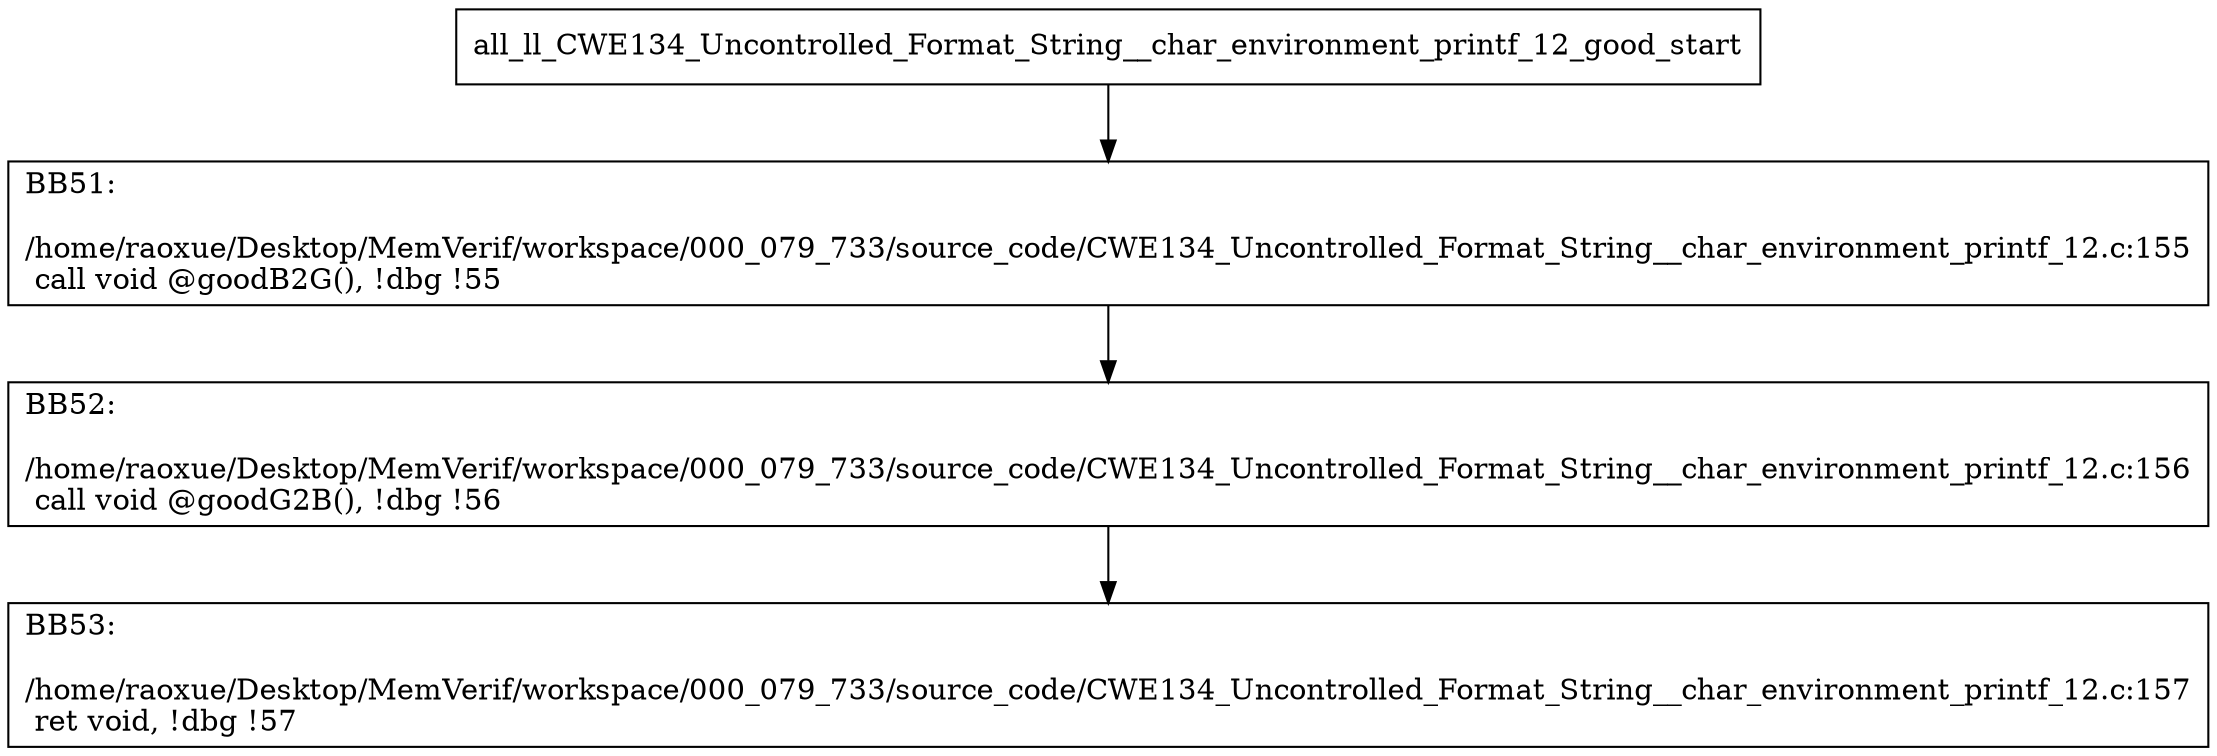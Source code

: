digraph "CFG for'all_ll_CWE134_Uncontrolled_Format_String__char_environment_printf_12_good' function" {
	BBall_ll_CWE134_Uncontrolled_Format_String__char_environment_printf_12_good_start[shape=record,label="{all_ll_CWE134_Uncontrolled_Format_String__char_environment_printf_12_good_start}"];
	BBall_ll_CWE134_Uncontrolled_Format_String__char_environment_printf_12_good_start-> all_ll_CWE134_Uncontrolled_Format_String__char_environment_printf_12_goodBB51;
	all_ll_CWE134_Uncontrolled_Format_String__char_environment_printf_12_goodBB51 [shape=record, label="{BB51:\l\l/home/raoxue/Desktop/MemVerif/workspace/000_079_733/source_code/CWE134_Uncontrolled_Format_String__char_environment_printf_12.c:155\l
  call void @goodB2G(), !dbg !55\l
}"];
	all_ll_CWE134_Uncontrolled_Format_String__char_environment_printf_12_goodBB51-> all_ll_CWE134_Uncontrolled_Format_String__char_environment_printf_12_goodBB52;
	all_ll_CWE134_Uncontrolled_Format_String__char_environment_printf_12_goodBB52 [shape=record, label="{BB52:\l\l/home/raoxue/Desktop/MemVerif/workspace/000_079_733/source_code/CWE134_Uncontrolled_Format_String__char_environment_printf_12.c:156\l
  call void @goodG2B(), !dbg !56\l
}"];
	all_ll_CWE134_Uncontrolled_Format_String__char_environment_printf_12_goodBB52-> all_ll_CWE134_Uncontrolled_Format_String__char_environment_printf_12_goodBB53;
	all_ll_CWE134_Uncontrolled_Format_String__char_environment_printf_12_goodBB53 [shape=record, label="{BB53:\l\l/home/raoxue/Desktop/MemVerif/workspace/000_079_733/source_code/CWE134_Uncontrolled_Format_String__char_environment_printf_12.c:157\l
  ret void, !dbg !57\l
}"];
}
